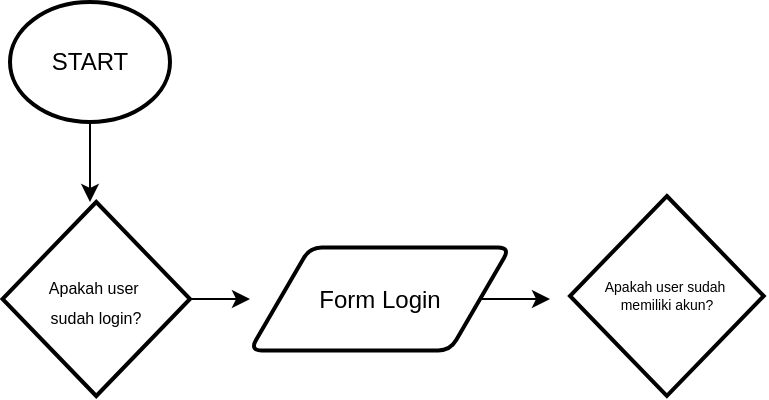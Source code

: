<mxfile version="24.7.5">
  <diagram name="Page-1" id="wOFecBDlJIVbzIcXYYMD">
    <mxGraphModel dx="744" dy="405" grid="1" gridSize="10" guides="1" tooltips="1" connect="1" arrows="1" fold="1" page="1" pageScale="1" pageWidth="1100" pageHeight="1700" math="0" shadow="0">
      <root>
        <mxCell id="0" />
        <mxCell id="1" parent="0" />
        <mxCell id="TtoGrl6Ccro9nIW0m6MG-4" style="edgeStyle=orthogonalEdgeStyle;rounded=0;orthogonalLoop=1;jettySize=auto;html=1;" edge="1" parent="1" source="TtoGrl6Ccro9nIW0m6MG-1">
          <mxGeometry relative="1" as="geometry">
            <mxPoint x="80" y="120" as="targetPoint" />
          </mxGeometry>
        </mxCell>
        <mxCell id="TtoGrl6Ccro9nIW0m6MG-1" value="START" style="strokeWidth=2;html=1;shape=mxgraph.flowchart.start_1;whiteSpace=wrap;" vertex="1" parent="1">
          <mxGeometry x="40" y="20" width="80" height="60" as="geometry" />
        </mxCell>
        <mxCell id="TtoGrl6Ccro9nIW0m6MG-16" style="edgeStyle=orthogonalEdgeStyle;rounded=0;orthogonalLoop=1;jettySize=auto;html=1;exitX=1;exitY=0.5;exitDx=0;exitDy=0;exitPerimeter=0;" edge="1" parent="1" source="TtoGrl6Ccro9nIW0m6MG-5">
          <mxGeometry relative="1" as="geometry">
            <mxPoint x="160" y="168.571" as="targetPoint" />
          </mxGeometry>
        </mxCell>
        <mxCell id="TtoGrl6Ccro9nIW0m6MG-5" value="&lt;font style=&quot;font-size: 8px;&quot;&gt;Apakah user&amp;nbsp;&lt;/font&gt;&lt;div&gt;&lt;font style=&quot;font-size: 8px;&quot;&gt;sudah login?&lt;/font&gt;&lt;/div&gt;" style="strokeWidth=2;html=1;shape=mxgraph.flowchart.decision;whiteSpace=wrap;" vertex="1" parent="1">
          <mxGeometry x="36.25" y="120" width="93.75" height="97" as="geometry" />
        </mxCell>
        <mxCell id="TtoGrl6Ccro9nIW0m6MG-14" style="edgeStyle=orthogonalEdgeStyle;rounded=0;orthogonalLoop=1;jettySize=auto;html=1;exitX=1;exitY=0.5;exitDx=0;exitDy=0;" edge="1" parent="1" source="TtoGrl6Ccro9nIW0m6MG-7">
          <mxGeometry relative="1" as="geometry">
            <mxPoint x="310" y="169" as="targetPoint" />
          </mxGeometry>
        </mxCell>
        <mxCell id="TtoGrl6Ccro9nIW0m6MG-7" value="Form Login" style="shape=parallelogram;html=1;strokeWidth=2;perimeter=parallelogramPerimeter;whiteSpace=wrap;rounded=1;arcSize=12;size=0.23;" vertex="1" parent="1">
          <mxGeometry x="160" y="142.75" width="130" height="51.5" as="geometry" />
        </mxCell>
        <mxCell id="TtoGrl6Ccro9nIW0m6MG-10" value="&lt;div style=&quot;font-size: 7px;&quot;&gt;&lt;span style=&quot;background-color: initial;&quot;&gt;&lt;font style=&quot;font-size: 7px;&quot;&gt;Apakah user sudah&amp;nbsp;&lt;/font&gt;&lt;/span&gt;&lt;/div&gt;&lt;div style=&quot;font-size: 7px;&quot;&gt;&lt;span style=&quot;background-color: initial;&quot;&gt;&lt;font style=&quot;font-size: 7px;&quot;&gt;memiliki akun?&lt;/font&gt;&lt;/span&gt;&lt;/div&gt;" style="strokeWidth=2;html=1;shape=mxgraph.flowchart.decision;whiteSpace=wrap;align=center;" vertex="1" parent="1">
          <mxGeometry x="320" y="117" width="96.87" height="100" as="geometry" />
        </mxCell>
      </root>
    </mxGraphModel>
  </diagram>
</mxfile>
